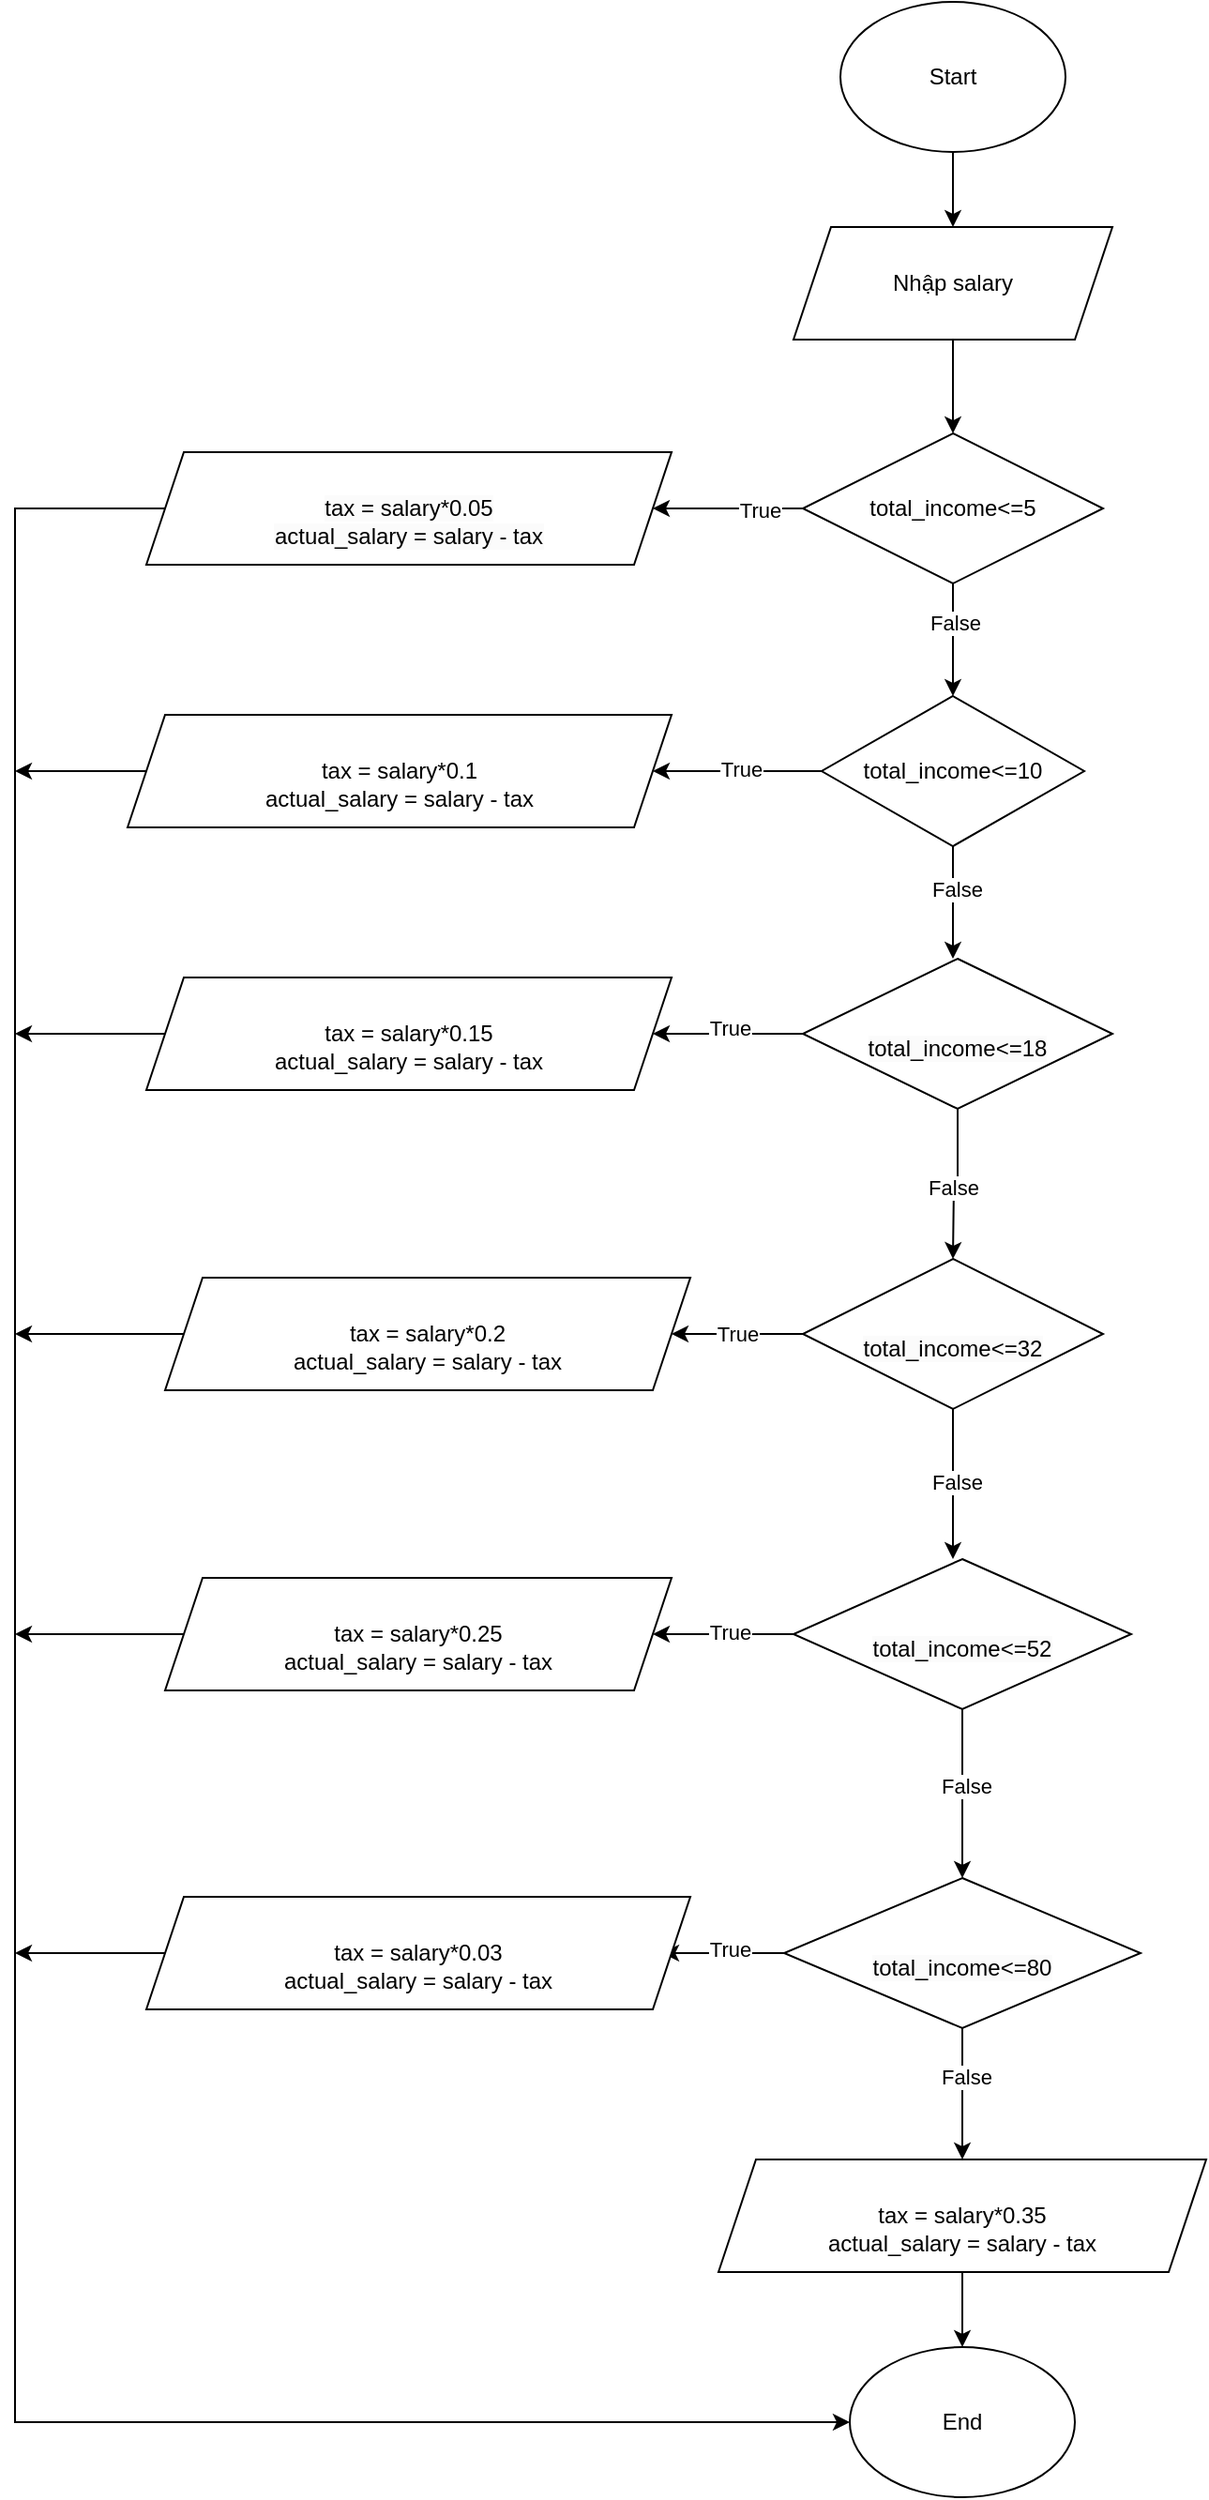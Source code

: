 <mxfile version="22.1.0" type="device">
  <diagram name="Trang-1" id="R9Sh0fko3uiAao1WYQLv">
    <mxGraphModel dx="1583" dy="765" grid="1" gridSize="10" guides="1" tooltips="1" connect="1" arrows="1" fold="1" page="1" pageScale="1" pageWidth="827" pageHeight="1169" math="0" shadow="0">
      <root>
        <mxCell id="0" />
        <mxCell id="1" parent="0" />
        <mxCell id="QIz-Jx8pFXAIl8S1eSyJ-1" style="edgeStyle=orthogonalEdgeStyle;rounded=0;orthogonalLoop=1;jettySize=auto;html=1;" parent="1" source="QIz-Jx8pFXAIl8S1eSyJ-2" target="QIz-Jx8pFXAIl8S1eSyJ-4" edge="1">
          <mxGeometry relative="1" as="geometry">
            <mxPoint x="380" y="180" as="targetPoint" />
          </mxGeometry>
        </mxCell>
        <mxCell id="QIz-Jx8pFXAIl8S1eSyJ-2" value="Start" style="ellipse;whiteSpace=wrap;html=1;" parent="1" vertex="1">
          <mxGeometry x="320" y="50" width="120" height="80" as="geometry" />
        </mxCell>
        <mxCell id="QIz-Jx8pFXAIl8S1eSyJ-3" style="edgeStyle=orthogonalEdgeStyle;rounded=0;orthogonalLoop=1;jettySize=auto;html=1;" parent="1" source="QIz-Jx8pFXAIl8S1eSyJ-4" target="QIz-Jx8pFXAIl8S1eSyJ-9" edge="1">
          <mxGeometry relative="1" as="geometry" />
        </mxCell>
        <mxCell id="QIz-Jx8pFXAIl8S1eSyJ-4" value="Nhập salary" style="shape=parallelogram;perimeter=parallelogramPerimeter;whiteSpace=wrap;html=1;fixedSize=1;" parent="1" vertex="1">
          <mxGeometry x="295" y="170" width="170" height="60" as="geometry" />
        </mxCell>
        <mxCell id="QIz-Jx8pFXAIl8S1eSyJ-5" style="edgeStyle=orthogonalEdgeStyle;rounded=0;orthogonalLoop=1;jettySize=auto;html=1;entryX=0.5;entryY=0;entryDx=0;entryDy=0;" parent="1" source="QIz-Jx8pFXAIl8S1eSyJ-9" target="QIz-Jx8pFXAIl8S1eSyJ-14" edge="1">
          <mxGeometry relative="1" as="geometry" />
        </mxCell>
        <mxCell id="QIz-Jx8pFXAIl8S1eSyJ-6" value="False" style="edgeLabel;html=1;align=center;verticalAlign=middle;resizable=0;points=[];" parent="QIz-Jx8pFXAIl8S1eSyJ-5" vertex="1" connectable="0">
          <mxGeometry x="-0.311" y="1" relative="1" as="geometry">
            <mxPoint as="offset" />
          </mxGeometry>
        </mxCell>
        <mxCell id="QIz-Jx8pFXAIl8S1eSyJ-7" style="edgeStyle=orthogonalEdgeStyle;rounded=0;orthogonalLoop=1;jettySize=auto;html=1;" parent="1" source="QIz-Jx8pFXAIl8S1eSyJ-9" edge="1">
          <mxGeometry relative="1" as="geometry">
            <mxPoint x="220" y="320" as="targetPoint" />
          </mxGeometry>
        </mxCell>
        <mxCell id="QIz-Jx8pFXAIl8S1eSyJ-8" value="True" style="edgeLabel;html=1;align=center;verticalAlign=middle;resizable=0;points=[];" parent="QIz-Jx8pFXAIl8S1eSyJ-7" vertex="1" connectable="0">
          <mxGeometry x="-0.433" y="1" relative="1" as="geometry">
            <mxPoint as="offset" />
          </mxGeometry>
        </mxCell>
        <mxCell id="QIz-Jx8pFXAIl8S1eSyJ-9" value="total_income&amp;lt;=5" style="rhombus;whiteSpace=wrap;html=1;" parent="1" vertex="1">
          <mxGeometry x="300" y="280" width="160" height="80" as="geometry" />
        </mxCell>
        <mxCell id="QIz-Jx8pFXAIl8S1eSyJ-10" style="edgeStyle=orthogonalEdgeStyle;rounded=0;orthogonalLoop=1;jettySize=auto;html=1;" parent="1" source="QIz-Jx8pFXAIl8S1eSyJ-14" edge="1">
          <mxGeometry relative="1" as="geometry">
            <mxPoint x="380" y="560" as="targetPoint" />
          </mxGeometry>
        </mxCell>
        <mxCell id="QIz-Jx8pFXAIl8S1eSyJ-11" value="False" style="edgeLabel;html=1;align=center;verticalAlign=middle;resizable=0;points=[];" parent="QIz-Jx8pFXAIl8S1eSyJ-10" vertex="1" connectable="0">
          <mxGeometry x="-0.251" y="2" relative="1" as="geometry">
            <mxPoint as="offset" />
          </mxGeometry>
        </mxCell>
        <mxCell id="QIz-Jx8pFXAIl8S1eSyJ-12" style="edgeStyle=orthogonalEdgeStyle;rounded=0;orthogonalLoop=1;jettySize=auto;html=1;entryX=1;entryY=0.5;entryDx=0;entryDy=0;" parent="1" source="QIz-Jx8pFXAIl8S1eSyJ-14" edge="1">
          <mxGeometry relative="1" as="geometry">
            <mxPoint x="220" y="460" as="targetPoint" />
          </mxGeometry>
        </mxCell>
        <mxCell id="QIz-Jx8pFXAIl8S1eSyJ-13" value="True" style="edgeLabel;html=1;align=center;verticalAlign=middle;resizable=0;points=[];" parent="QIz-Jx8pFXAIl8S1eSyJ-12" vertex="1" connectable="0">
          <mxGeometry x="-0.044" y="-1" relative="1" as="geometry">
            <mxPoint as="offset" />
          </mxGeometry>
        </mxCell>
        <mxCell id="QIz-Jx8pFXAIl8S1eSyJ-14" value="total_income&amp;lt;=10" style="rhombus;whiteSpace=wrap;html=1;" parent="1" vertex="1">
          <mxGeometry x="310" y="420" width="140" height="80" as="geometry" />
        </mxCell>
        <mxCell id="QIz-Jx8pFXAIl8S1eSyJ-15" style="edgeStyle=orthogonalEdgeStyle;rounded=0;orthogonalLoop=1;jettySize=auto;html=1;" parent="1" source="QIz-Jx8pFXAIl8S1eSyJ-19" edge="1">
          <mxGeometry relative="1" as="geometry">
            <mxPoint x="380" y="720" as="targetPoint" />
          </mxGeometry>
        </mxCell>
        <mxCell id="QIz-Jx8pFXAIl8S1eSyJ-16" value="False" style="edgeLabel;html=1;align=center;verticalAlign=middle;resizable=0;points=[];" parent="QIz-Jx8pFXAIl8S1eSyJ-15" vertex="1" connectable="0">
          <mxGeometry x="0.073" y="-1" relative="1" as="geometry">
            <mxPoint as="offset" />
          </mxGeometry>
        </mxCell>
        <mxCell id="QIz-Jx8pFXAIl8S1eSyJ-17" style="edgeStyle=orthogonalEdgeStyle;rounded=0;orthogonalLoop=1;jettySize=auto;html=1;entryX=1;entryY=0.5;entryDx=0;entryDy=0;" parent="1" source="QIz-Jx8pFXAIl8S1eSyJ-19" edge="1">
          <mxGeometry relative="1" as="geometry">
            <mxPoint x="220" y="600" as="targetPoint" />
          </mxGeometry>
        </mxCell>
        <mxCell id="QIz-Jx8pFXAIl8S1eSyJ-18" value="True" style="edgeLabel;html=1;align=center;verticalAlign=middle;resizable=0;points=[];" parent="QIz-Jx8pFXAIl8S1eSyJ-17" vertex="1" connectable="0">
          <mxGeometry x="-0.025" y="-3" relative="1" as="geometry">
            <mxPoint as="offset" />
          </mxGeometry>
        </mxCell>
        <mxCell id="QIz-Jx8pFXAIl8S1eSyJ-19" value="&lt;br&gt;&lt;span style=&quot;color: rgb(0, 0, 0); font-family: Helvetica; font-size: 12px; font-style: normal; font-variant-ligatures: normal; font-variant-caps: normal; font-weight: 400; letter-spacing: normal; orphans: 2; text-align: center; text-indent: 0px; text-transform: none; widows: 2; word-spacing: 0px; -webkit-text-stroke-width: 0px; background-color: rgb(251, 251, 251); text-decoration-thickness: initial; text-decoration-style: initial; text-decoration-color: initial; float: none; display: inline !important;&quot;&gt;total_income&amp;lt;=18&lt;/span&gt;&lt;br&gt;" style="rhombus;whiteSpace=wrap;html=1;" parent="1" vertex="1">
          <mxGeometry x="300" y="560" width="165" height="80" as="geometry" />
        </mxCell>
        <mxCell id="QIz-Jx8pFXAIl8S1eSyJ-20" style="edgeStyle=orthogonalEdgeStyle;rounded=0;orthogonalLoop=1;jettySize=auto;html=1;" parent="1" source="QIz-Jx8pFXAIl8S1eSyJ-24" edge="1">
          <mxGeometry relative="1" as="geometry">
            <mxPoint x="380" y="880" as="targetPoint" />
          </mxGeometry>
        </mxCell>
        <mxCell id="QIz-Jx8pFXAIl8S1eSyJ-21" value="False" style="edgeLabel;html=1;align=center;verticalAlign=middle;resizable=0;points=[];" parent="QIz-Jx8pFXAIl8S1eSyJ-20" vertex="1" connectable="0">
          <mxGeometry x="0.006" y="1" relative="1" as="geometry">
            <mxPoint y="-1" as="offset" />
          </mxGeometry>
        </mxCell>
        <mxCell id="QIz-Jx8pFXAIl8S1eSyJ-22" style="edgeStyle=orthogonalEdgeStyle;rounded=0;orthogonalLoop=1;jettySize=auto;html=1;entryX=1;entryY=0.5;entryDx=0;entryDy=0;" parent="1" source="QIz-Jx8pFXAIl8S1eSyJ-24" edge="1">
          <mxGeometry relative="1" as="geometry">
            <mxPoint x="230" y="760" as="targetPoint" />
          </mxGeometry>
        </mxCell>
        <mxCell id="QIz-Jx8pFXAIl8S1eSyJ-23" value="True" style="edgeLabel;html=1;align=center;verticalAlign=middle;resizable=0;points=[];" parent="QIz-Jx8pFXAIl8S1eSyJ-22" vertex="1" connectable="0">
          <mxGeometry y="-1" relative="1" as="geometry">
            <mxPoint as="offset" />
          </mxGeometry>
        </mxCell>
        <mxCell id="QIz-Jx8pFXAIl8S1eSyJ-24" value="&lt;br&gt;&lt;span style=&quot;color: rgb(0, 0, 0); font-family: Helvetica; font-size: 12px; font-style: normal; font-variant-ligatures: normal; font-variant-caps: normal; font-weight: 400; letter-spacing: normal; orphans: 2; text-align: center; text-indent: 0px; text-transform: none; widows: 2; word-spacing: 0px; -webkit-text-stroke-width: 0px; background-color: rgb(251, 251, 251); text-decoration-thickness: initial; text-decoration-style: initial; text-decoration-color: initial; float: none; display: inline !important;&quot;&gt;total_income&amp;lt;=32&lt;/span&gt;&lt;br&gt;" style="rhombus;whiteSpace=wrap;html=1;" parent="1" vertex="1">
          <mxGeometry x="300" y="720" width="160" height="80" as="geometry" />
        </mxCell>
        <mxCell id="QIz-Jx8pFXAIl8S1eSyJ-25" style="edgeStyle=orthogonalEdgeStyle;rounded=0;orthogonalLoop=1;jettySize=auto;html=1;" parent="1" source="QIz-Jx8pFXAIl8S1eSyJ-29" target="QIz-Jx8pFXAIl8S1eSyJ-34" edge="1">
          <mxGeometry relative="1" as="geometry" />
        </mxCell>
        <mxCell id="QIz-Jx8pFXAIl8S1eSyJ-26" value="False" style="edgeLabel;html=1;align=center;verticalAlign=middle;resizable=0;points=[];" parent="QIz-Jx8pFXAIl8S1eSyJ-25" vertex="1" connectable="0">
          <mxGeometry x="-0.096" y="2" relative="1" as="geometry">
            <mxPoint as="offset" />
          </mxGeometry>
        </mxCell>
        <mxCell id="QIz-Jx8pFXAIl8S1eSyJ-27" style="edgeStyle=orthogonalEdgeStyle;rounded=0;orthogonalLoop=1;jettySize=auto;html=1;entryX=1;entryY=0.5;entryDx=0;entryDy=0;" parent="1" source="QIz-Jx8pFXAIl8S1eSyJ-29" edge="1">
          <mxGeometry relative="1" as="geometry">
            <mxPoint x="220" y="920" as="targetPoint" />
          </mxGeometry>
        </mxCell>
        <mxCell id="QIz-Jx8pFXAIl8S1eSyJ-28" value="True" style="edgeLabel;html=1;align=center;verticalAlign=middle;resizable=0;points=[];" parent="QIz-Jx8pFXAIl8S1eSyJ-27" vertex="1" connectable="0">
          <mxGeometry x="-0.093" y="-1" relative="1" as="geometry">
            <mxPoint as="offset" />
          </mxGeometry>
        </mxCell>
        <mxCell id="QIz-Jx8pFXAIl8S1eSyJ-29" value="&lt;br&gt;&lt;span style=&quot;color: rgb(0, 0, 0); font-family: Helvetica; font-size: 12px; font-style: normal; font-variant-ligatures: normal; font-variant-caps: normal; font-weight: 400; letter-spacing: normal; orphans: 2; text-align: center; text-indent: 0px; text-transform: none; widows: 2; word-spacing: 0px; -webkit-text-stroke-width: 0px; background-color: rgb(251, 251, 251); text-decoration-thickness: initial; text-decoration-style: initial; text-decoration-color: initial; float: none; display: inline !important;&quot;&gt;total_income&amp;lt;=52&lt;/span&gt;&lt;br&gt;" style="rhombus;whiteSpace=wrap;html=1;" parent="1" vertex="1">
          <mxGeometry x="295" y="880" width="180" height="80" as="geometry" />
        </mxCell>
        <mxCell id="QIz-Jx8pFXAIl8S1eSyJ-30" style="edgeStyle=orthogonalEdgeStyle;rounded=0;orthogonalLoop=1;jettySize=auto;html=1;" parent="1" source="QIz-Jx8pFXAIl8S1eSyJ-34" target="QIz-Jx8pFXAIl8S1eSyJ-36" edge="1">
          <mxGeometry relative="1" as="geometry">
            <mxPoint x="355" y="990" as="targetPoint" />
          </mxGeometry>
        </mxCell>
        <mxCell id="QIz-Jx8pFXAIl8S1eSyJ-31" value="False" style="edgeLabel;html=1;align=center;verticalAlign=middle;resizable=0;points=[];" parent="QIz-Jx8pFXAIl8S1eSyJ-30" vertex="1" connectable="0">
          <mxGeometry x="-0.267" y="2" relative="1" as="geometry">
            <mxPoint as="offset" />
          </mxGeometry>
        </mxCell>
        <mxCell id="QIz-Jx8pFXAIl8S1eSyJ-32" style="edgeStyle=orthogonalEdgeStyle;rounded=0;orthogonalLoop=1;jettySize=auto;html=1;entryX=1;entryY=0.5;entryDx=0;entryDy=0;" parent="1" source="QIz-Jx8pFXAIl8S1eSyJ-34" edge="1">
          <mxGeometry relative="1" as="geometry">
            <mxPoint x="225" y="1090" as="targetPoint" />
          </mxGeometry>
        </mxCell>
        <mxCell id="QIz-Jx8pFXAIl8S1eSyJ-33" value="True" style="edgeLabel;html=1;align=center;verticalAlign=middle;resizable=0;points=[];" parent="QIz-Jx8pFXAIl8S1eSyJ-32" vertex="1" connectable="0">
          <mxGeometry x="-0.108" y="-2" relative="1" as="geometry">
            <mxPoint as="offset" />
          </mxGeometry>
        </mxCell>
        <mxCell id="QIz-Jx8pFXAIl8S1eSyJ-34" value="&lt;br&gt;&lt;span style=&quot;color: rgb(0, 0, 0); font-family: Helvetica; font-size: 12px; font-style: normal; font-variant-ligatures: normal; font-variant-caps: normal; font-weight: 400; letter-spacing: normal; orphans: 2; text-align: center; text-indent: 0px; text-transform: none; widows: 2; word-spacing: 0px; -webkit-text-stroke-width: 0px; background-color: rgb(251, 251, 251); text-decoration-thickness: initial; text-decoration-style: initial; text-decoration-color: initial; float: none; display: inline !important;&quot;&gt;total_income&amp;lt;=80&lt;/span&gt;&lt;br&gt;" style="rhombus;whiteSpace=wrap;html=1;" parent="1" vertex="1">
          <mxGeometry x="290" y="1050" width="190" height="80" as="geometry" />
        </mxCell>
        <mxCell id="QIz-Jx8pFXAIl8S1eSyJ-35" style="edgeStyle=orthogonalEdgeStyle;rounded=0;orthogonalLoop=1;jettySize=auto;html=1;" parent="1" source="QIz-Jx8pFXAIl8S1eSyJ-36" target="QIz-Jx8pFXAIl8S1eSyJ-49" edge="1">
          <mxGeometry relative="1" as="geometry">
            <mxPoint x="385" y="1330" as="targetPoint" />
          </mxGeometry>
        </mxCell>
        <mxCell id="QIz-Jx8pFXAIl8S1eSyJ-36" value="&lt;br style=&quot;border-color: var(--border-color);&quot;&gt;tax = salary*0.35&lt;br style=&quot;border-color: var(--border-color);&quot;&gt;actual_salary = salary - tax" style="shape=parallelogram;perimeter=parallelogramPerimeter;whiteSpace=wrap;html=1;fixedSize=1;" parent="1" vertex="1">
          <mxGeometry x="255" y="1200" width="260" height="60" as="geometry" />
        </mxCell>
        <mxCell id="QIz-Jx8pFXAIl8S1eSyJ-37" style="edgeStyle=orthogonalEdgeStyle;rounded=0;orthogonalLoop=1;jettySize=auto;html=1;entryX=0;entryY=0.5;entryDx=0;entryDy=0;" parent="1" target="QIz-Jx8pFXAIl8S1eSyJ-49" edge="1">
          <mxGeometry relative="1" as="geometry">
            <mxPoint x="-80" y="1340" as="targetPoint" />
            <Array as="points">
              <mxPoint x="-120" y="320" />
              <mxPoint x="-120" y="1340" />
            </Array>
            <mxPoint x="-40" y="320" as="sourcePoint" />
          </mxGeometry>
        </mxCell>
        <mxCell id="QIz-Jx8pFXAIl8S1eSyJ-39" style="edgeStyle=orthogonalEdgeStyle;rounded=0;orthogonalLoop=1;jettySize=auto;html=1;" parent="1" edge="1">
          <mxGeometry relative="1" as="geometry">
            <mxPoint x="-120" y="460" as="targetPoint" />
            <mxPoint x="-50" y="460" as="sourcePoint" />
          </mxGeometry>
        </mxCell>
        <mxCell id="QIz-Jx8pFXAIl8S1eSyJ-41" style="edgeStyle=orthogonalEdgeStyle;rounded=0;orthogonalLoop=1;jettySize=auto;html=1;" parent="1" edge="1">
          <mxGeometry relative="1" as="geometry">
            <mxPoint x="-120" y="600" as="targetPoint" />
            <mxPoint x="-40" y="600" as="sourcePoint" />
          </mxGeometry>
        </mxCell>
        <mxCell id="QIz-Jx8pFXAIl8S1eSyJ-43" style="edgeStyle=orthogonalEdgeStyle;rounded=0;orthogonalLoop=1;jettySize=auto;html=1;" parent="1" edge="1">
          <mxGeometry relative="1" as="geometry">
            <mxPoint x="-120" y="760" as="targetPoint" />
            <mxPoint x="-30" y="760" as="sourcePoint" />
          </mxGeometry>
        </mxCell>
        <mxCell id="QIz-Jx8pFXAIl8S1eSyJ-45" style="edgeStyle=orthogonalEdgeStyle;rounded=0;orthogonalLoop=1;jettySize=auto;html=1;" parent="1" edge="1">
          <mxGeometry relative="1" as="geometry">
            <mxPoint x="-120" y="920" as="targetPoint" />
            <mxPoint x="-30" y="920" as="sourcePoint" />
          </mxGeometry>
        </mxCell>
        <mxCell id="QIz-Jx8pFXAIl8S1eSyJ-47" style="edgeStyle=orthogonalEdgeStyle;rounded=0;orthogonalLoop=1;jettySize=auto;html=1;" parent="1" edge="1">
          <mxGeometry relative="1" as="geometry">
            <mxPoint x="-120" y="1090" as="targetPoint" />
            <mxPoint x="-35" y="1090" as="sourcePoint" />
          </mxGeometry>
        </mxCell>
        <mxCell id="QIz-Jx8pFXAIl8S1eSyJ-49" value="End" style="ellipse;whiteSpace=wrap;html=1;" parent="1" vertex="1">
          <mxGeometry x="325" y="1300" width="120" height="80" as="geometry" />
        </mxCell>
        <mxCell id="QIz-Jx8pFXAIl8S1eSyJ-50" value="&lt;br&gt;&lt;span style=&quot;color: rgb(0, 0, 0); font-family: Helvetica; font-size: 12px; font-style: normal; font-variant-ligatures: normal; font-variant-caps: normal; font-weight: 400; letter-spacing: normal; orphans: 2; text-align: center; text-indent: 0px; text-transform: none; widows: 2; word-spacing: 0px; -webkit-text-stroke-width: 0px; background-color: rgb(251, 251, 251); text-decoration-thickness: initial; text-decoration-style: initial; text-decoration-color: initial; float: none; display: inline !important;&quot;&gt;tax = salary*0.05&lt;br&gt;actual_salary = salary - tax&lt;br&gt;&lt;/span&gt;" style="shape=parallelogram;perimeter=parallelogramPerimeter;whiteSpace=wrap;html=1;fixedSize=1;" parent="1" vertex="1">
          <mxGeometry x="-50" y="290" width="280" height="60" as="geometry" />
        </mxCell>
        <mxCell id="QIz-Jx8pFXAIl8S1eSyJ-51" value="&lt;br style=&quot;border-color: var(--border-color);&quot;&gt;tax = salary*0.1&lt;br style=&quot;border-color: var(--border-color);&quot;&gt;actual_salary = salary - tax" style="shape=parallelogram;perimeter=parallelogramPerimeter;whiteSpace=wrap;html=1;fixedSize=1;" parent="1" vertex="1">
          <mxGeometry x="-60" y="430" width="290" height="60" as="geometry" />
        </mxCell>
        <mxCell id="QIz-Jx8pFXAIl8S1eSyJ-52" value="&lt;br style=&quot;border-color: var(--border-color);&quot;&gt;tax = salary*0.15&lt;br style=&quot;border-color: var(--border-color);&quot;&gt;actual_salary = salary - tax" style="shape=parallelogram;perimeter=parallelogramPerimeter;whiteSpace=wrap;html=1;fixedSize=1;" parent="1" vertex="1">
          <mxGeometry x="-50" y="570" width="280" height="60" as="geometry" />
        </mxCell>
        <mxCell id="QIz-Jx8pFXAIl8S1eSyJ-53" value="&lt;br style=&quot;border-color: var(--border-color);&quot;&gt;tax = salary*0.2&lt;br style=&quot;border-color: var(--border-color);&quot;&gt;actual_salary = salary - tax" style="shape=parallelogram;perimeter=parallelogramPerimeter;whiteSpace=wrap;html=1;fixedSize=1;" parent="1" vertex="1">
          <mxGeometry x="-40" y="730" width="280" height="60" as="geometry" />
        </mxCell>
        <mxCell id="QIz-Jx8pFXAIl8S1eSyJ-54" value="&lt;br style=&quot;border-color: var(--border-color);&quot;&gt;tax = salary*0.25&lt;br style=&quot;border-color: var(--border-color);&quot;&gt;actual_salary = salary - tax" style="shape=parallelogram;perimeter=parallelogramPerimeter;whiteSpace=wrap;html=1;fixedSize=1;" parent="1" vertex="1">
          <mxGeometry x="-40" y="890" width="270" height="60" as="geometry" />
        </mxCell>
        <mxCell id="QIz-Jx8pFXAIl8S1eSyJ-55" value="&lt;br style=&quot;border-color: var(--border-color);&quot;&gt;tax = salary*0.03&lt;br style=&quot;border-color: var(--border-color);&quot;&gt;actual_salary = salary - tax" style="shape=parallelogram;perimeter=parallelogramPerimeter;whiteSpace=wrap;html=1;fixedSize=1;" parent="1" vertex="1">
          <mxGeometry x="-50" y="1060" width="290" height="60" as="geometry" />
        </mxCell>
      </root>
    </mxGraphModel>
  </diagram>
</mxfile>
